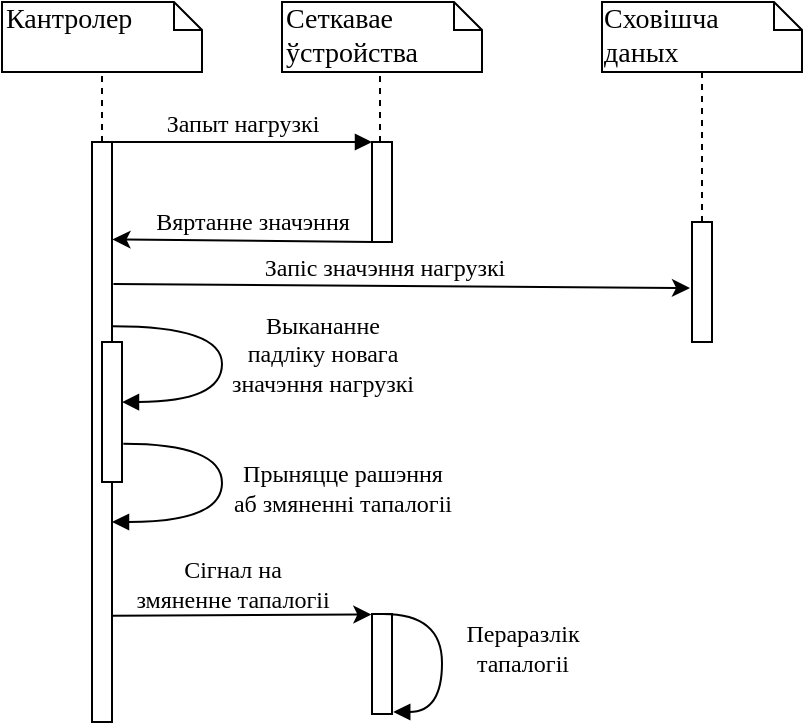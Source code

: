 <mxfile version="13.0.3" type="device"><diagram name="Page-1" id="13e1069c-82ec-6db2-03f1-153e76fe0fe0"><mxGraphModel dx="1422" dy="800" grid="0" gridSize="10" guides="1" tooltips="1" connect="1" arrows="1" fold="1" page="1" pageScale="1" pageWidth="1100" pageHeight="850" background="#ffffff" math="0" shadow="0"><root><mxCell id="0"/><mxCell id="1" parent="0"/><mxCell id="BfzmiAuhJgzgmyyoJxOr-2" value="" style="group" vertex="1" connectable="0" parent="1"><mxGeometry x="100" y="110" width="400" height="360" as="geometry"/></mxCell><mxCell id="BfzmiAuhJgzgmyyoJxOr-1" value="" style="group" vertex="1" connectable="0" parent="BfzmiAuhJgzgmyyoJxOr-2" treatAsSingle="0"><mxGeometry width="400" height="360" as="geometry"/></mxCell><mxCell id="7baba1c4bc27f4b0-36" value="&lt;font face=&quot;Times New Roman&quot;&gt;Прыняцце рашэння&lt;br&gt;аб змяненні тапалогіі&lt;br&gt;&lt;/font&gt;" style="html=1;verticalAlign=bottom;endArrow=block;labelBackgroundColor=none;fontFamily=Verdana;fontSize=12;elbow=vertical;edgeStyle=orthogonalEdgeStyle;curved=1;exitX=1.066;exitY=0.713;exitPerimeter=0;" parent="BfzmiAuhJgzgmyyoJxOr-1" edge="1"><mxGeometry x="0.233" y="-60" relative="1" as="geometry"><mxPoint x="60.66" y="220.91" as="sourcePoint"/><mxPoint x="55" y="260" as="targetPoint"/><Array as="points"><mxPoint x="110" y="221"/><mxPoint x="110" y="260"/></Array><mxPoint x="60" y="60" as="offset"/></mxGeometry></mxCell><mxCell id="7baba1c4bc27f4b0-40" value="&lt;font style=&quot;font-size: 14px&quot; face=&quot;Times New Roman&quot;&gt;Кантролер&lt;/font&gt;" style="shape=note;whiteSpace=wrap;html=1;size=14;verticalAlign=top;align=left;spacingTop=-6;rounded=0;shadow=0;comic=0;labelBackgroundColor=none;strokeWidth=1;fontFamily=Verdana;fontSize=12" parent="BfzmiAuhJgzgmyyoJxOr-1" vertex="1"><mxGeometry width="100" height="35" as="geometry"/></mxCell><mxCell id="7baba1c4bc27f4b0-41" value="&lt;font style=&quot;font-size: 14px&quot; face=&quot;Times New Roman&quot;&gt;Сеткавае ўстройства&lt;br&gt;&lt;/font&gt;" style="shape=note;whiteSpace=wrap;html=1;size=14;verticalAlign=top;align=left;spacingTop=-6;rounded=0;shadow=0;comic=0;labelBackgroundColor=none;strokeWidth=1;fontFamily=Verdana;fontSize=12" parent="BfzmiAuhJgzgmyyoJxOr-1" vertex="1"><mxGeometry x="140" width="100" height="35" as="geometry"/></mxCell><mxCell id="7baba1c4bc27f4b0-42" value="&lt;div align=&quot;left&quot;&gt;&lt;font style=&quot;font-size: 14px&quot; face=&quot;Times New Roman&quot;&gt;Сховішча даных&lt;/font&gt;&lt;br&gt;&lt;/div&gt;" style="shape=note;whiteSpace=wrap;html=1;size=14;verticalAlign=top;align=center;spacingTop=-6;rounded=0;shadow=0;comic=0;labelBackgroundColor=none;strokeWidth=1;fontFamily=Verdana;fontSize=12" parent="BfzmiAuhJgzgmyyoJxOr-1" vertex="1"><mxGeometry x="300" width="100" height="35" as="geometry"/></mxCell><mxCell id="7baba1c4bc27f4b0-9" value="" style="html=1;points=[];perimeter=orthogonalPerimeter;rounded=0;shadow=0;comic=0;labelBackgroundColor=none;strokeWidth=1;fontFamily=Verdana;fontSize=12;align=center;" parent="BfzmiAuhJgzgmyyoJxOr-1" vertex="1"><mxGeometry x="45" y="70" width="10" height="290" as="geometry"/></mxCell><mxCell id="7baba1c4bc27f4b0-10" value="" style="html=1;points=[];perimeter=orthogonalPerimeter;rounded=0;shadow=0;comic=0;labelBackgroundColor=none;strokeWidth=1;fontFamily=Verdana;fontSize=12;align=center;" parent="BfzmiAuhJgzgmyyoJxOr-1" vertex="1"><mxGeometry x="185" y="70" width="10" height="50" as="geometry"/></mxCell><mxCell id="7baba1c4bc27f4b0-13" value="" style="html=1;points=[];perimeter=orthogonalPerimeter;rounded=0;shadow=0;comic=0;labelBackgroundColor=none;strokeWidth=1;fontFamily=Verdana;fontSize=12;align=center;" parent="BfzmiAuhJgzgmyyoJxOr-1" vertex="1"><mxGeometry x="345" y="110" width="10" height="60" as="geometry"/></mxCell><mxCell id="gyydypKoH3LkL-srJkt3-3" value="" style="endArrow=none;dashed=1;html=1;entryX=0.5;entryY=1;entryDx=0;entryDy=0;entryPerimeter=0;" parent="BfzmiAuhJgzgmyyoJxOr-1" target="7baba1c4bc27f4b0-40" edge="1"><mxGeometry width="50" height="50" relative="1" as="geometry"><mxPoint x="50" y="70" as="sourcePoint"/><mxPoint x="230" y="140" as="targetPoint"/></mxGeometry></mxCell><mxCell id="gyydypKoH3LkL-srJkt3-4" value="" style="endArrow=none;dashed=1;html=1;entryX=0.5;entryY=1;entryDx=0;entryDy=0;entryPerimeter=0;" parent="BfzmiAuhJgzgmyyoJxOr-1" edge="1"><mxGeometry width="50" height="50" relative="1" as="geometry"><mxPoint x="189" y="70" as="sourcePoint"/><mxPoint x="189" y="35" as="targetPoint"/></mxGeometry></mxCell><mxCell id="gyydypKoH3LkL-srJkt3-5" value="" style="endArrow=none;dashed=1;html=1;exitX=0.5;exitY=0;exitDx=0;exitDy=0;exitPerimeter=0;" parent="BfzmiAuhJgzgmyyoJxOr-1" source="7baba1c4bc27f4b0-13" edge="1"><mxGeometry width="50" height="50" relative="1" as="geometry"><mxPoint x="350" y="90" as="sourcePoint"/><mxPoint x="350" y="35" as="targetPoint"/></mxGeometry></mxCell><mxCell id="7baba1c4bc27f4b0-11" value="&lt;font face=&quot;Times New Roman&quot;&gt;Запыт нагрузкі&lt;/font&gt;" style="html=1;verticalAlign=bottom;endArrow=block;entryX=0;entryY=0;labelBackgroundColor=none;fontFamily=Verdana;fontSize=12;edgeStyle=elbowEdgeStyle;elbow=vertical;" parent="BfzmiAuhJgzgmyyoJxOr-1" source="7baba1c4bc27f4b0-9" target="7baba1c4bc27f4b0-10" edge="1"><mxGeometry relative="1" as="geometry"><mxPoint x="120" y="80" as="sourcePoint"/></mxGeometry></mxCell><mxCell id="gyydypKoH3LkL-srJkt3-6" value="" style="endArrow=classic;html=1;exitX=0.1;exitY=1;exitDx=0;exitDy=0;exitPerimeter=0;entryX=1.024;entryY=0.168;entryDx=0;entryDy=0;entryPerimeter=0;" parent="BfzmiAuhJgzgmyyoJxOr-1" source="7baba1c4bc27f4b0-10" target="7baba1c4bc27f4b0-9" edge="1"><mxGeometry width="50" height="50" relative="1" as="geometry"><mxPoint x="320" y="180" as="sourcePoint"/><mxPoint x="90" y="140" as="targetPoint"/></mxGeometry></mxCell><mxCell id="gyydypKoH3LkL-srJkt3-9" value="&lt;font face=&quot;Times New Roman&quot;&gt;Вяртанне значэння&lt;/font&gt;" style="text;html=1;align=center;verticalAlign=middle;resizable=0;points=[];autosize=1;" parent="BfzmiAuhJgzgmyyoJxOr-1" vertex="1"><mxGeometry x="70" y="100" width="110" height="20" as="geometry"/></mxCell><mxCell id="gyydypKoH3LkL-srJkt3-10" value="" style="endArrow=classic;html=1;exitX=1.071;exitY=0.245;exitDx=0;exitDy=0;exitPerimeter=0;" parent="BfzmiAuhJgzgmyyoJxOr-1" source="7baba1c4bc27f4b0-9" edge="1"><mxGeometry width="50" height="50" relative="1" as="geometry"><mxPoint x="70" y="150" as="sourcePoint"/><mxPoint x="344" y="143" as="targetPoint"/></mxGeometry></mxCell><mxCell id="gyydypKoH3LkL-srJkt3-11" value="&lt;font face=&quot;Times New Roman&quot;&gt;Запіс значэння нагрузкі&lt;br&gt;&lt;/font&gt;" style="text;html=1;align=center;verticalAlign=middle;resizable=0;points=[];autosize=1;" parent="BfzmiAuhJgzgmyyoJxOr-1" vertex="1"><mxGeometry x="121" y="123" width="140" height="20" as="geometry"/></mxCell><mxCell id="gyydypKoH3LkL-srJkt3-12" value="" style="html=1;points=[];perimeter=orthogonalPerimeter;rounded=0;shadow=0;comic=0;labelBackgroundColor=none;strokeWidth=1;fontFamily=Verdana;fontSize=12;align=center;" parent="BfzmiAuhJgzgmyyoJxOr-1" vertex="1"><mxGeometry x="50" y="170" width="10" height="70" as="geometry"/></mxCell><mxCell id="gyydypKoH3LkL-srJkt3-13" value="&lt;font face=&quot;Times New Roman&quot;&gt;Выкананне&lt;br&gt;падліку новага&lt;br&gt;значэння нагрузкі&lt;br&gt;&lt;/font&gt;" style="html=1;verticalAlign=bottom;endArrow=block;labelBackgroundColor=none;fontFamily=Verdana;fontSize=12;elbow=vertical;edgeStyle=orthogonalEdgeStyle;curved=1;entryX=1;entryY=0.286;entryPerimeter=0;exitX=1.038;exitY=0.345;exitPerimeter=0;" parent="BfzmiAuhJgzgmyyoJxOr-1" edge="1"><mxGeometry x="0.298" y="50" relative="1" as="geometry"><mxPoint x="55.38" y="162.1" as="sourcePoint"/><mxPoint x="60" y="200.02" as="targetPoint"/><Array as="points"><mxPoint x="110" y="162"/><mxPoint x="110" y="200"/></Array><mxPoint x="50" y="-50" as="offset"/></mxGeometry></mxCell><mxCell id="gyydypKoH3LkL-srJkt3-15" value="" style="html=1;points=[];perimeter=orthogonalPerimeter;rounded=0;shadow=0;comic=0;labelBackgroundColor=none;strokeWidth=1;fontFamily=Verdana;fontSize=12;align=center;" parent="BfzmiAuhJgzgmyyoJxOr-1" vertex="1"><mxGeometry x="185" y="306" width="10" height="50" as="geometry"/></mxCell><mxCell id="gyydypKoH3LkL-srJkt3-16" value="" style="endArrow=classic;html=1;entryX=-0.033;entryY=0.005;entryDx=0;entryDy=0;entryPerimeter=0;exitX=1.014;exitY=0.502;exitDx=0;exitDy=0;exitPerimeter=0;" parent="BfzmiAuhJgzgmyyoJxOr-1" target="gyydypKoH3LkL-srJkt3-15" edge="1"><mxGeometry width="50" height="50" relative="1" as="geometry"><mxPoint x="55.14" y="306.88" as="sourcePoint"/><mxPoint x="180" y="276" as="targetPoint"/></mxGeometry></mxCell><mxCell id="gyydypKoH3LkL-srJkt3-17" value="&lt;font face=&quot;Times New Roman&quot;&gt;Сігнал на&lt;br&gt;змяненне тапалогіі&lt;br&gt;&lt;/font&gt;" style="text;html=1;align=center;verticalAlign=middle;resizable=0;points=[];autosize=1;" parent="BfzmiAuhJgzgmyyoJxOr-1" vertex="1"><mxGeometry x="60" y="276" width="110" height="30" as="geometry"/></mxCell><mxCell id="gyydypKoH3LkL-srJkt3-18" value="&lt;font face=&quot;Times New Roman&quot;&gt;Пераразлік&lt;br&gt;тапалогіі&lt;br&gt;&lt;/font&gt;" style="html=1;verticalAlign=bottom;endArrow=block;labelBackgroundColor=none;fontFamily=Verdana;fontSize=12;elbow=vertical;edgeStyle=orthogonalEdgeStyle;curved=1;exitX=1.066;exitY=0.713;exitPerimeter=0;entryX=1.062;entryY=0.98;entryDx=0;entryDy=0;entryPerimeter=0;" parent="BfzmiAuhJgzgmyyoJxOr-1" target="gyydypKoH3LkL-srJkt3-15" edge="1"><mxGeometry x="0.525" y="-43" relative="1" as="geometry"><mxPoint x="190.66" y="306.01" as="sourcePoint"/><mxPoint x="185" y="345.1" as="targetPoint"/><Array as="points"><mxPoint x="220" y="306"/><mxPoint x="220" y="355"/></Array><mxPoint x="40" y="28" as="offset"/></mxGeometry></mxCell></root></mxGraphModel></diagram></mxfile>